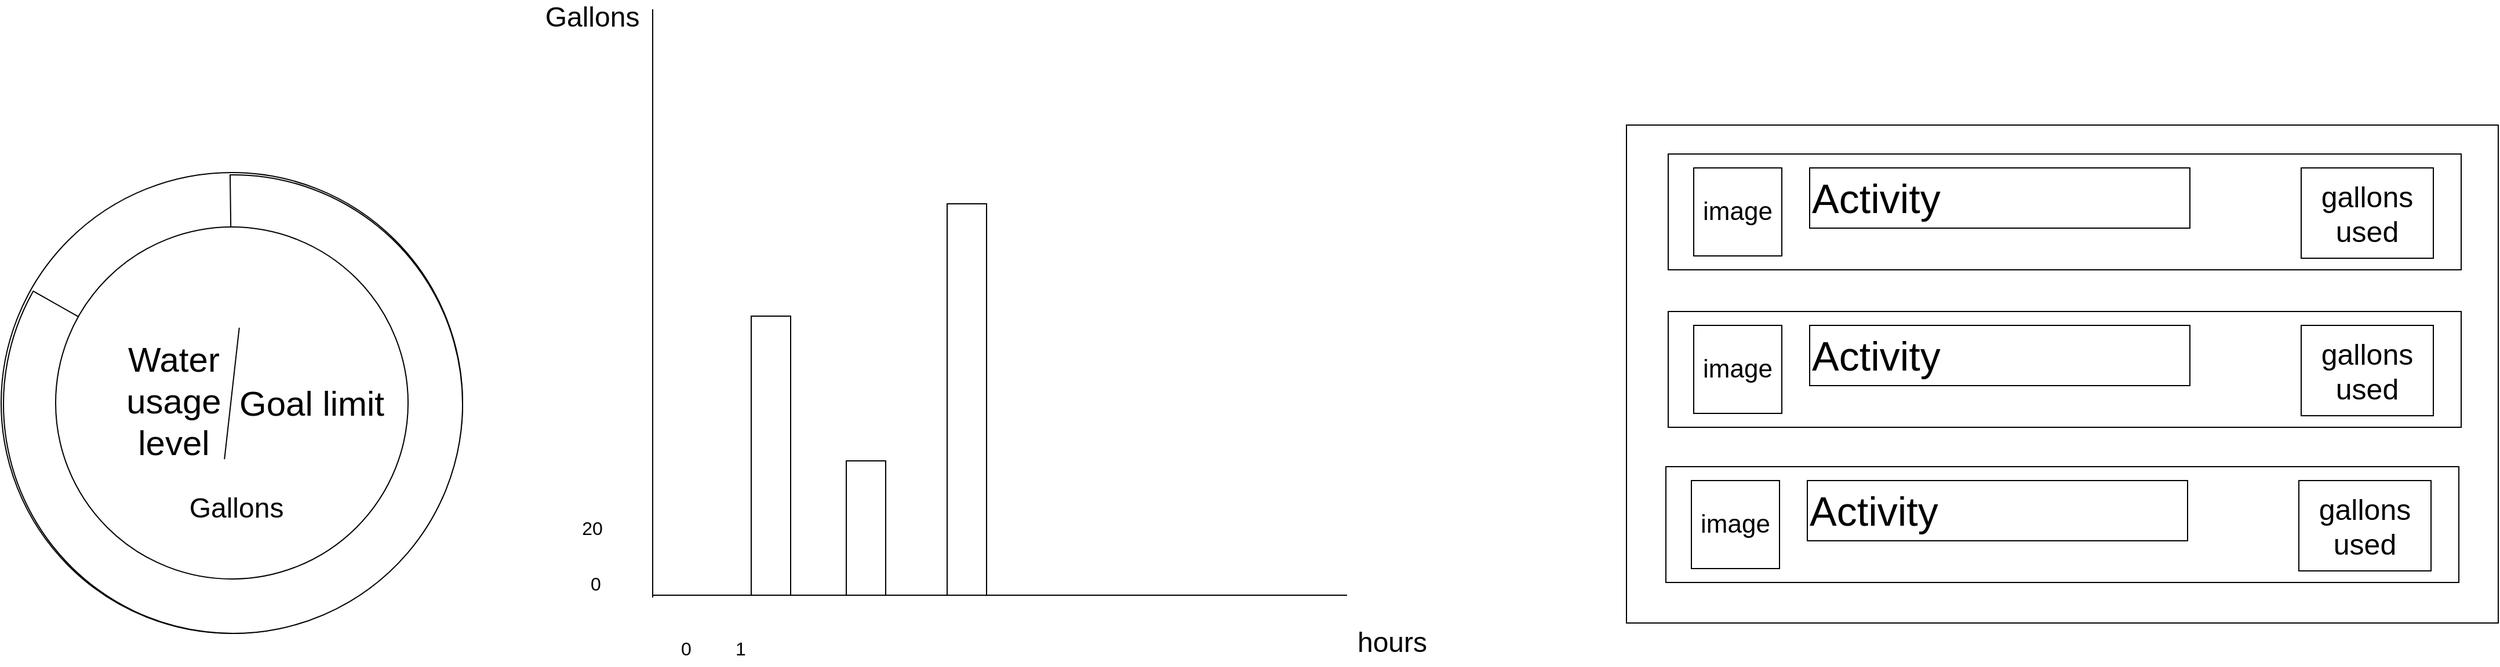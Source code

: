 <mxfile version="25.0.1">
  <diagram name="Trang-1" id="RMpz4kxaL7elT-EK_E2y">
    <mxGraphModel dx="3900" dy="1857" grid="0" gridSize="10" guides="1" tooltips="1" connect="1" arrows="1" fold="1" page="0" pageScale="1" pageWidth="827" pageHeight="1169" math="0" shadow="0">
      <root>
        <mxCell id="0" />
        <mxCell id="1" parent="0" />
        <mxCell id="_Y1_0r8nFvzVV1SGekuT-4" value="" style="group" vertex="1" connectable="0" parent="1">
          <mxGeometry x="-205" y="285" width="398" height="398" as="geometry" />
        </mxCell>
        <mxCell id="_Y1_0r8nFvzVV1SGekuT-1" value="" style="ellipse;whiteSpace=wrap;html=1;aspect=fixed;" vertex="1" parent="_Y1_0r8nFvzVV1SGekuT-4">
          <mxGeometry width="398" height="398" as="geometry" />
        </mxCell>
        <mxCell id="_Y1_0r8nFvzVV1SGekuT-3" value="" style="verticalLabelPosition=bottom;verticalAlign=top;html=1;shape=mxgraph.basic.pie;startAngle=0.998;endAngle=0.832;" vertex="1" parent="_Y1_0r8nFvzVV1SGekuT-4">
          <mxGeometry x="2" y="2" width="396" height="396" as="geometry" />
        </mxCell>
        <mxCell id="_Y1_0r8nFvzVV1SGekuT-2" value="" style="ellipse;whiteSpace=wrap;html=1;aspect=fixed;" vertex="1" parent="_Y1_0r8nFvzVV1SGekuT-4">
          <mxGeometry x="47" y="47" width="304" height="304" as="geometry" />
        </mxCell>
        <mxCell id="_Y1_0r8nFvzVV1SGekuT-5" value="&lt;span style=&quot;font-size: 30px;&quot;&gt;Water usage level&lt;/span&gt;" style="text;html=1;align=center;verticalAlign=middle;whiteSpace=wrap;rounded=0;strokeWidth=5;" vertex="1" parent="_Y1_0r8nFvzVV1SGekuT-4">
          <mxGeometry x="84" y="159" width="130" height="75" as="geometry" />
        </mxCell>
        <mxCell id="_Y1_0r8nFvzVV1SGekuT-6" value="&lt;span style=&quot;font-size: 30px;&quot;&gt;Goal limit&lt;/span&gt;" style="text;html=1;align=center;verticalAlign=middle;whiteSpace=wrap;rounded=0;strokeWidth=5;" vertex="1" parent="_Y1_0r8nFvzVV1SGekuT-4">
          <mxGeometry x="203" y="161.5" width="130" height="75" as="geometry" />
        </mxCell>
        <mxCell id="_Y1_0r8nFvzVV1SGekuT-11" value="" style="endArrow=none;html=1;rounded=0;entryX=0;entryY=0;entryDx=0;entryDy=0;" edge="1" parent="_Y1_0r8nFvzVV1SGekuT-4">
          <mxGeometry width="50" height="50" relative="1" as="geometry">
            <mxPoint x="205.396" y="134.0" as="sourcePoint" />
            <mxPoint x="192.61" y="247.57" as="targetPoint" />
          </mxGeometry>
        </mxCell>
        <mxCell id="_Y1_0r8nFvzVV1SGekuT-18" value="Gallons" style="text;html=1;align=center;verticalAlign=middle;whiteSpace=wrap;rounded=0;strokeWidth=3;fontSize=24;" vertex="1" parent="_Y1_0r8nFvzVV1SGekuT-4">
          <mxGeometry x="173" y="275" width="60" height="30" as="geometry" />
        </mxCell>
        <mxCell id="_Y1_0r8nFvzVV1SGekuT-50" value="" style="group" vertex="1" connectable="0" parent="1">
          <mxGeometry x="275" y="136" width="750" height="575" as="geometry" />
        </mxCell>
        <mxCell id="_Y1_0r8nFvzVV1SGekuT-12" value="" style="endArrow=none;html=1;rounded=0;" edge="1" parent="_Y1_0r8nFvzVV1SGekuT-50">
          <mxGeometry width="50" height="50" relative="1" as="geometry">
            <mxPoint x="82" y="514" as="sourcePoint" />
            <mxPoint x="681" y="514" as="targetPoint" />
          </mxGeometry>
        </mxCell>
        <mxCell id="_Y1_0r8nFvzVV1SGekuT-13" value="" style="endArrow=none;html=1;rounded=0;" edge="1" parent="_Y1_0r8nFvzVV1SGekuT-50">
          <mxGeometry width="50" height="50" relative="1" as="geometry">
            <mxPoint x="82" y="516" as="sourcePoint" />
            <mxPoint x="82" y="8" as="targetPoint" />
          </mxGeometry>
        </mxCell>
        <mxCell id="_Y1_0r8nFvzVV1SGekuT-14" value="" style="rounded=0;whiteSpace=wrap;html=1;" vertex="1" parent="_Y1_0r8nFvzVV1SGekuT-50">
          <mxGeometry x="167" y="273" width="34" height="241" as="geometry" />
        </mxCell>
        <mxCell id="_Y1_0r8nFvzVV1SGekuT-15" value="" style="rounded=0;whiteSpace=wrap;html=1;" vertex="1" parent="_Y1_0r8nFvzVV1SGekuT-50">
          <mxGeometry x="249" y="398" width="34" height="116" as="geometry" />
        </mxCell>
        <mxCell id="_Y1_0r8nFvzVV1SGekuT-16" value="" style="rounded=0;whiteSpace=wrap;html=1;" vertex="1" parent="_Y1_0r8nFvzVV1SGekuT-50">
          <mxGeometry x="336" y="176" width="34" height="338" as="geometry" />
        </mxCell>
        <mxCell id="_Y1_0r8nFvzVV1SGekuT-17" value="Gallons" style="text;html=1;align=center;verticalAlign=middle;whiteSpace=wrap;rounded=0;strokeWidth=3;fontSize=24;" vertex="1" parent="_Y1_0r8nFvzVV1SGekuT-50">
          <mxGeometry width="60" height="30" as="geometry" />
        </mxCell>
        <mxCell id="_Y1_0r8nFvzVV1SGekuT-19" value="hours" style="text;html=1;align=center;verticalAlign=middle;whiteSpace=wrap;rounded=0;strokeWidth=3;fontSize=24;" vertex="1" parent="_Y1_0r8nFvzVV1SGekuT-50">
          <mxGeometry x="690" y="540" width="60" height="30" as="geometry" />
        </mxCell>
        <mxCell id="_Y1_0r8nFvzVV1SGekuT-20" value="0" style="text;html=1;align=center;verticalAlign=middle;whiteSpace=wrap;rounded=0;fontSize=16;" vertex="1" parent="_Y1_0r8nFvzVV1SGekuT-50">
          <mxGeometry x="81" y="545" width="60" height="30" as="geometry" />
        </mxCell>
        <mxCell id="_Y1_0r8nFvzVV1SGekuT-21" value="1" style="text;html=1;align=center;verticalAlign=middle;whiteSpace=wrap;rounded=0;fontSize=16;" vertex="1" parent="_Y1_0r8nFvzVV1SGekuT-50">
          <mxGeometry x="128" y="545" width="60" height="30" as="geometry" />
        </mxCell>
        <mxCell id="_Y1_0r8nFvzVV1SGekuT-22" value="0" style="text;html=1;align=center;verticalAlign=middle;whiteSpace=wrap;rounded=0;fontSize=16;" vertex="1" parent="_Y1_0r8nFvzVV1SGekuT-50">
          <mxGeometry x="3" y="489" width="60" height="30" as="geometry" />
        </mxCell>
        <mxCell id="_Y1_0r8nFvzVV1SGekuT-24" value="20" style="text;html=1;align=center;verticalAlign=middle;whiteSpace=wrap;rounded=0;fontSize=16;" vertex="1" parent="_Y1_0r8nFvzVV1SGekuT-50">
          <mxGeometry y="441" width="60" height="30" as="geometry" />
        </mxCell>
        <mxCell id="_Y1_0r8nFvzVV1SGekuT-51" value="" style="group" vertex="1" connectable="0" parent="1">
          <mxGeometry x="1197" y="244" width="752" height="430" as="geometry" />
        </mxCell>
        <mxCell id="_Y1_0r8nFvzVV1SGekuT-31" value="" style="rounded=0;whiteSpace=wrap;html=1;" vertex="1" parent="_Y1_0r8nFvzVV1SGekuT-51">
          <mxGeometry width="752" height="430" as="geometry" />
        </mxCell>
        <mxCell id="_Y1_0r8nFvzVV1SGekuT-39" value="" style="group" vertex="1" connectable="0" parent="_Y1_0r8nFvzVV1SGekuT-51">
          <mxGeometry x="36" y="25" width="684" height="100" as="geometry" />
        </mxCell>
        <mxCell id="_Y1_0r8nFvzVV1SGekuT-32" value="" style="rounded=0;whiteSpace=wrap;html=1;labelBorderColor=none;" vertex="1" parent="_Y1_0r8nFvzVV1SGekuT-39">
          <mxGeometry width="684" height="100" as="geometry" />
        </mxCell>
        <mxCell id="_Y1_0r8nFvzVV1SGekuT-35" value="image" style="rounded=0;whiteSpace=wrap;html=1;labelBorderColor=none;fontSize=22;" vertex="1" parent="_Y1_0r8nFvzVV1SGekuT-39">
          <mxGeometry x="22" y="12" width="76" height="76" as="geometry" />
        </mxCell>
        <mxCell id="_Y1_0r8nFvzVV1SGekuT-36" value="Activity" style="rounded=0;whiteSpace=wrap;html=1;labelBorderColor=none;align=left;fontSize=35;" vertex="1" parent="_Y1_0r8nFvzVV1SGekuT-39">
          <mxGeometry x="122" y="12" width="328" height="52" as="geometry" />
        </mxCell>
        <mxCell id="_Y1_0r8nFvzVV1SGekuT-37" value="gallons used" style="rounded=0;whiteSpace=wrap;html=1;labelBorderColor=none;fontSize=25;" vertex="1" parent="_Y1_0r8nFvzVV1SGekuT-39">
          <mxGeometry x="546" y="12" width="114" height="78" as="geometry" />
        </mxCell>
        <mxCell id="_Y1_0r8nFvzVV1SGekuT-40" value="" style="group" vertex="1" connectable="0" parent="_Y1_0r8nFvzVV1SGekuT-51">
          <mxGeometry x="36" y="161" width="684" height="100" as="geometry" />
        </mxCell>
        <mxCell id="_Y1_0r8nFvzVV1SGekuT-41" value="" style="rounded=0;whiteSpace=wrap;html=1;labelBorderColor=none;" vertex="1" parent="_Y1_0r8nFvzVV1SGekuT-40">
          <mxGeometry width="684" height="100" as="geometry" />
        </mxCell>
        <mxCell id="_Y1_0r8nFvzVV1SGekuT-42" value="image" style="rounded=0;whiteSpace=wrap;html=1;labelBorderColor=none;fontSize=22;" vertex="1" parent="_Y1_0r8nFvzVV1SGekuT-40">
          <mxGeometry x="22" y="12" width="76" height="76" as="geometry" />
        </mxCell>
        <mxCell id="_Y1_0r8nFvzVV1SGekuT-43" value="Activity" style="rounded=0;whiteSpace=wrap;html=1;labelBorderColor=none;align=left;fontSize=35;" vertex="1" parent="_Y1_0r8nFvzVV1SGekuT-40">
          <mxGeometry x="122" y="12" width="328" height="52" as="geometry" />
        </mxCell>
        <mxCell id="_Y1_0r8nFvzVV1SGekuT-44" value="gallons used" style="rounded=0;whiteSpace=wrap;html=1;labelBorderColor=none;fontSize=25;" vertex="1" parent="_Y1_0r8nFvzVV1SGekuT-40">
          <mxGeometry x="546" y="12" width="114" height="78" as="geometry" />
        </mxCell>
        <mxCell id="_Y1_0r8nFvzVV1SGekuT-45" value="" style="group" vertex="1" connectable="0" parent="_Y1_0r8nFvzVV1SGekuT-51">
          <mxGeometry x="34" y="295" width="684" height="100" as="geometry" />
        </mxCell>
        <mxCell id="_Y1_0r8nFvzVV1SGekuT-46" value="" style="rounded=0;whiteSpace=wrap;html=1;labelBorderColor=none;" vertex="1" parent="_Y1_0r8nFvzVV1SGekuT-45">
          <mxGeometry width="684" height="100" as="geometry" />
        </mxCell>
        <mxCell id="_Y1_0r8nFvzVV1SGekuT-47" value="image" style="rounded=0;whiteSpace=wrap;html=1;labelBorderColor=none;fontSize=22;" vertex="1" parent="_Y1_0r8nFvzVV1SGekuT-45">
          <mxGeometry x="22" y="12" width="76" height="76" as="geometry" />
        </mxCell>
        <mxCell id="_Y1_0r8nFvzVV1SGekuT-48" value="Activity" style="rounded=0;whiteSpace=wrap;html=1;labelBorderColor=none;align=left;fontSize=35;" vertex="1" parent="_Y1_0r8nFvzVV1SGekuT-45">
          <mxGeometry x="122" y="12" width="328" height="52" as="geometry" />
        </mxCell>
        <mxCell id="_Y1_0r8nFvzVV1SGekuT-49" value="gallons used" style="rounded=0;whiteSpace=wrap;html=1;labelBorderColor=none;fontSize=25;" vertex="1" parent="_Y1_0r8nFvzVV1SGekuT-45">
          <mxGeometry x="546" y="12" width="114" height="78" as="geometry" />
        </mxCell>
      </root>
    </mxGraphModel>
  </diagram>
</mxfile>
